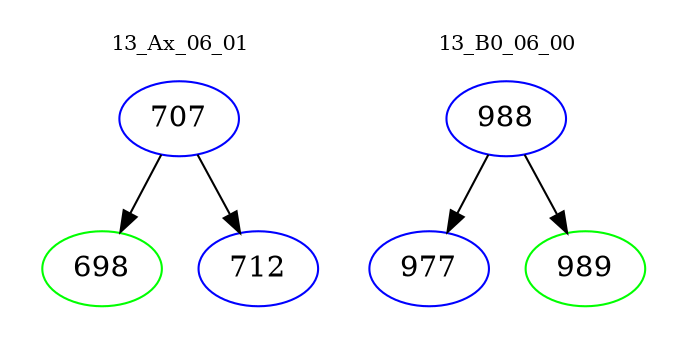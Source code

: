 digraph{
subgraph cluster_0 {
color = white
label = "13_Ax_06_01";
fontsize=10;
T0_707 [label="707", color="blue"]
T0_707 -> T0_698 [color="black"]
T0_698 [label="698", color="green"]
T0_707 -> T0_712 [color="black"]
T0_712 [label="712", color="blue"]
}
subgraph cluster_1 {
color = white
label = "13_B0_06_00";
fontsize=10;
T1_988 [label="988", color="blue"]
T1_988 -> T1_977 [color="black"]
T1_977 [label="977", color="blue"]
T1_988 -> T1_989 [color="black"]
T1_989 [label="989", color="green"]
}
}
